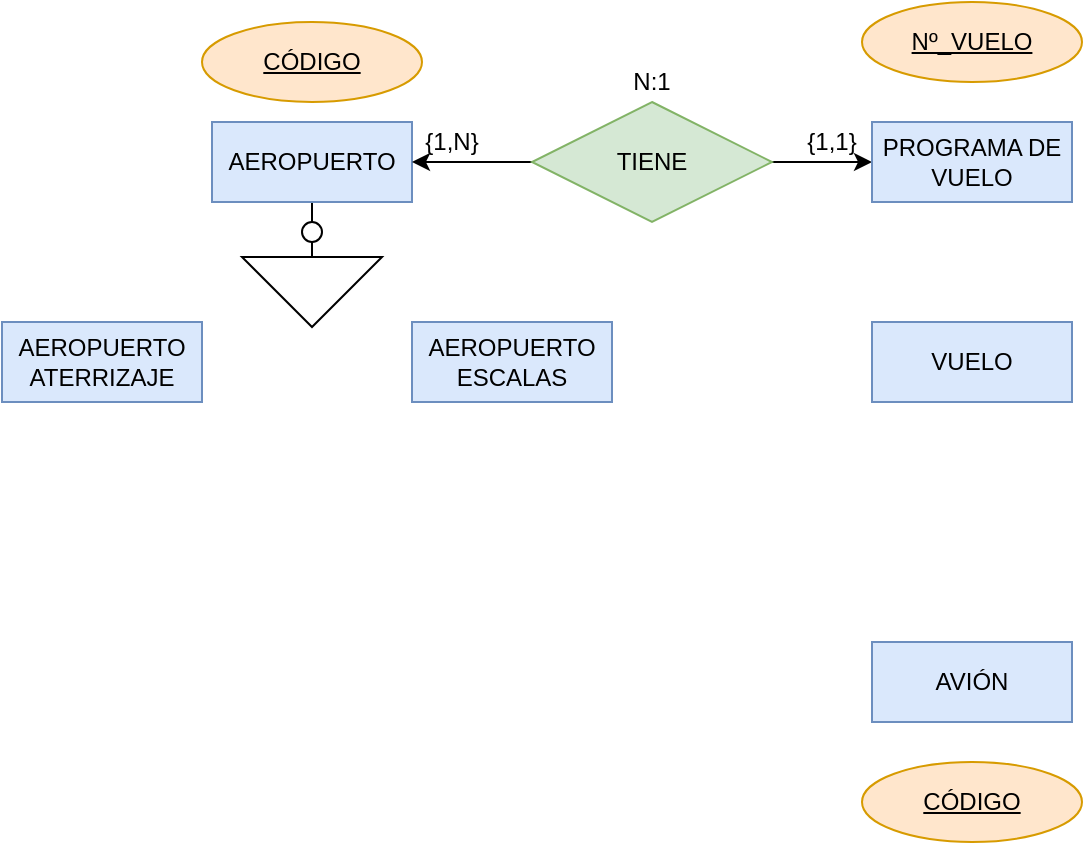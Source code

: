 <mxfile version="13.9.1" type="github">
  <diagram id="u0rU5J1bADTjxajE3t6j" name="Page-1">
    <mxGraphModel dx="1185" dy="640" grid="1" gridSize="10" guides="1" tooltips="1" connect="1" arrows="1" fold="1" page="1" pageScale="1" pageWidth="827" pageHeight="1169" math="0" shadow="0">
      <root>
        <mxCell id="0" />
        <mxCell id="1" parent="0" />
        <mxCell id="oVFu0z2K6xMMtM1_5Rjc-14" style="edgeStyle=orthogonalEdgeStyle;rounded=0;orthogonalLoop=1;jettySize=auto;html=1;exitX=0.5;exitY=1;exitDx=0;exitDy=0;entryX=0.5;entryY=0;entryDx=0;entryDy=0;endArrow=none;endFill=0;" edge="1" parent="1" source="oVFu0z2K6xMMtM1_5Rjc-1" target="oVFu0z2K6xMMtM1_5Rjc-13">
          <mxGeometry relative="1" as="geometry" />
        </mxCell>
        <mxCell id="oVFu0z2K6xMMtM1_5Rjc-1" value="AEROPUERTO" style="whiteSpace=wrap;html=1;align=center;fillColor=#dae8fc;strokeColor=#6c8ebf;" vertex="1" parent="1">
          <mxGeometry x="270" y="300" width="100" height="40" as="geometry" />
        </mxCell>
        <mxCell id="oVFu0z2K6xMMtM1_5Rjc-10" style="edgeStyle=orthogonalEdgeStyle;rounded=0;orthogonalLoop=1;jettySize=auto;html=1;exitX=0;exitY=0.5;exitDx=0;exitDy=0;" edge="1" parent="1" source="oVFu0z2K6xMMtM1_5Rjc-2" target="oVFu0z2K6xMMtM1_5Rjc-1">
          <mxGeometry relative="1" as="geometry" />
        </mxCell>
        <mxCell id="oVFu0z2K6xMMtM1_5Rjc-11" style="edgeStyle=orthogonalEdgeStyle;rounded=0;orthogonalLoop=1;jettySize=auto;html=1;exitX=1;exitY=0.5;exitDx=0;exitDy=0;" edge="1" parent="1" source="oVFu0z2K6xMMtM1_5Rjc-2" target="oVFu0z2K6xMMtM1_5Rjc-6">
          <mxGeometry relative="1" as="geometry" />
        </mxCell>
        <mxCell id="oVFu0z2K6xMMtM1_5Rjc-2" value="TIENE" style="shape=rhombus;perimeter=rhombusPerimeter;whiteSpace=wrap;html=1;align=center;fillColor=#d5e8d4;strokeColor=#82b366;" vertex="1" parent="1">
          <mxGeometry x="430" y="290" width="120" height="60" as="geometry" />
        </mxCell>
        <mxCell id="oVFu0z2K6xMMtM1_5Rjc-3" value="CÓDIGO" style="ellipse;whiteSpace=wrap;html=1;align=center;fillColor=#ffe6cc;strokeColor=#d79b00;fontStyle=4" vertex="1" parent="1">
          <mxGeometry x="265" y="250" width="110" height="40" as="geometry" />
        </mxCell>
        <mxCell id="oVFu0z2K6xMMtM1_5Rjc-4" value="N:1" style="text;html=1;strokeColor=none;fillColor=none;align=center;verticalAlign=middle;whiteSpace=wrap;rounded=0;" vertex="1" parent="1">
          <mxGeometry x="470" y="270" width="40" height="20" as="geometry" />
        </mxCell>
        <mxCell id="oVFu0z2K6xMMtM1_5Rjc-5" value="{1,N}" style="text;html=1;strokeColor=none;fillColor=none;align=center;verticalAlign=middle;whiteSpace=wrap;rounded=0;" vertex="1" parent="1">
          <mxGeometry x="370" y="300" width="40" height="20" as="geometry" />
        </mxCell>
        <mxCell id="oVFu0z2K6xMMtM1_5Rjc-6" value="PROGRAMA DE VUELO" style="whiteSpace=wrap;html=1;align=center;fillColor=#dae8fc;strokeColor=#6c8ebf;" vertex="1" parent="1">
          <mxGeometry x="600" y="300" width="100" height="40" as="geometry" />
        </mxCell>
        <mxCell id="oVFu0z2K6xMMtM1_5Rjc-7" value="AEROPUERTO ATERRIZAJE" style="whiteSpace=wrap;html=1;align=center;fillColor=#dae8fc;strokeColor=#6c8ebf;" vertex="1" parent="1">
          <mxGeometry x="165" y="400" width="100" height="40" as="geometry" />
        </mxCell>
        <mxCell id="oVFu0z2K6xMMtM1_5Rjc-8" value="AEROPUERTO ESCALAS" style="whiteSpace=wrap;html=1;align=center;fillColor=#dae8fc;strokeColor=#6c8ebf;" vertex="1" parent="1">
          <mxGeometry x="370" y="400" width="100" height="40" as="geometry" />
        </mxCell>
        <mxCell id="oVFu0z2K6xMMtM1_5Rjc-9" value="{1,1}" style="text;html=1;strokeColor=none;fillColor=none;align=center;verticalAlign=middle;whiteSpace=wrap;rounded=0;" vertex="1" parent="1">
          <mxGeometry x="560" y="300" width="40" height="20" as="geometry" />
        </mxCell>
        <mxCell id="oVFu0z2K6xMMtM1_5Rjc-12" value="" style="triangle;whiteSpace=wrap;html=1;rotation=90;" vertex="1" parent="1">
          <mxGeometry x="302.5" y="350" width="35" height="70" as="geometry" />
        </mxCell>
        <mxCell id="oVFu0z2K6xMMtM1_5Rjc-15" style="edgeStyle=orthogonalEdgeStyle;rounded=0;orthogonalLoop=1;jettySize=auto;html=1;exitX=0.5;exitY=1;exitDx=0;exitDy=0;entryX=0;entryY=0.5;entryDx=0;entryDy=0;endArrow=none;endFill=0;" edge="1" parent="1" source="oVFu0z2K6xMMtM1_5Rjc-13" target="oVFu0z2K6xMMtM1_5Rjc-12">
          <mxGeometry relative="1" as="geometry" />
        </mxCell>
        <mxCell id="oVFu0z2K6xMMtM1_5Rjc-13" value="" style="ellipse;whiteSpace=wrap;html=1;aspect=fixed;" vertex="1" parent="1">
          <mxGeometry x="315" y="350" width="10" height="10" as="geometry" />
        </mxCell>
        <mxCell id="oVFu0z2K6xMMtM1_5Rjc-16" value="VUELO" style="whiteSpace=wrap;html=1;align=center;fillColor=#dae8fc;strokeColor=#6c8ebf;" vertex="1" parent="1">
          <mxGeometry x="600" y="400" width="100" height="40" as="geometry" />
        </mxCell>
        <mxCell id="oVFu0z2K6xMMtM1_5Rjc-17" value="AVIÓN" style="whiteSpace=wrap;html=1;align=center;fillColor=#dae8fc;strokeColor=#6c8ebf;" vertex="1" parent="1">
          <mxGeometry x="600" y="560" width="100" height="40" as="geometry" />
        </mxCell>
        <mxCell id="oVFu0z2K6xMMtM1_5Rjc-18" value="CÓDIGO" style="ellipse;whiteSpace=wrap;html=1;align=center;fillColor=#ffe6cc;strokeColor=#d79b00;fontStyle=4" vertex="1" parent="1">
          <mxGeometry x="595" y="620" width="110" height="40" as="geometry" />
        </mxCell>
        <mxCell id="oVFu0z2K6xMMtM1_5Rjc-19" value="Nº_VUELO" style="ellipse;whiteSpace=wrap;html=1;align=center;fillColor=#ffe6cc;strokeColor=#d79b00;fontStyle=4" vertex="1" parent="1">
          <mxGeometry x="595" y="240" width="110" height="40" as="geometry" />
        </mxCell>
      </root>
    </mxGraphModel>
  </diagram>
</mxfile>
